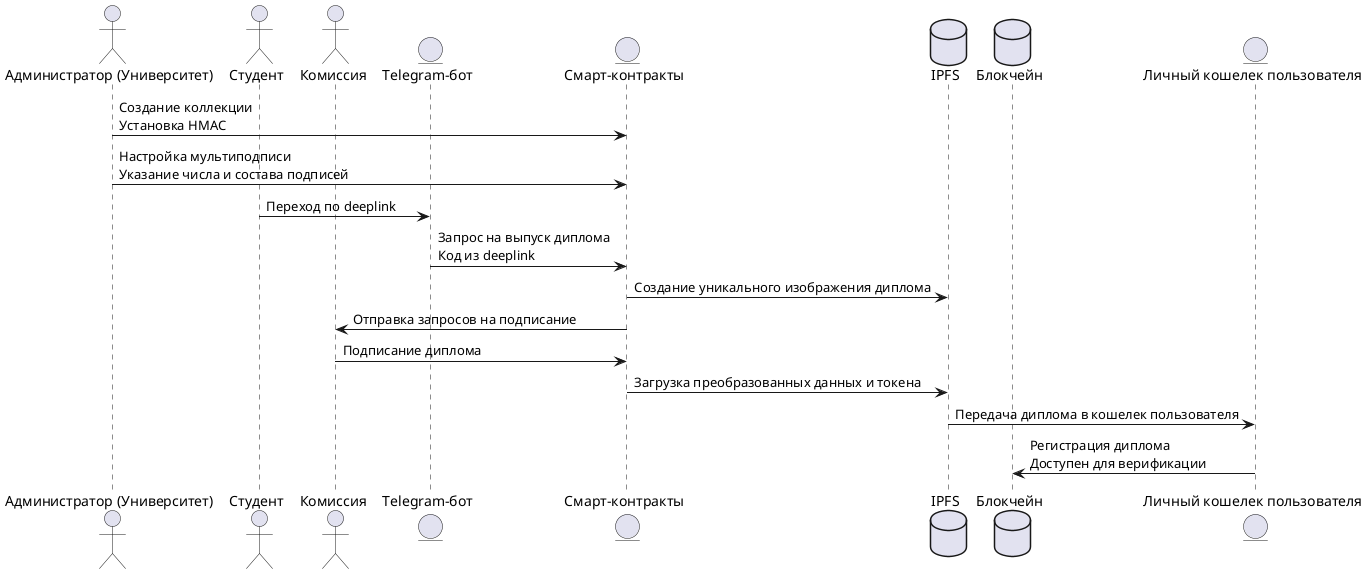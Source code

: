 @startuml diploma_issue

actor "Администратор (Университет)" as Admin
actor "Студент" as Student
actor "Комиссия" as Committee
entity "Telegram-бот" as Bot
entity "Смарт-контракты" as Contracts
database "IPFS" as IPFS
database "Блокчейн" as Blockchain
entity "Личный кошелек пользователя" as Wallet

Admin -> Contracts: Создание коллекции\nУстановка HMAC
Admin -> Contracts: Настройка мультиподписи\nУказание числа и состава подписей
Student -> Bot: Переход по deeplink
Bot -> Contracts: Запрос на выпуск диплома\nКод из deeplink
Contracts -> IPFS: Создание уникального изображения диплома
Contracts -> Committee: Отправка запросов на подписание
Committee -> Contracts: Подписание диплома
Contracts -> IPFS: Загрузка преобразованных данных и токена
IPFS -> Wallet: Передача диплома в кошелек пользователя
Wallet -> Blockchain: Регистрация диплома\nДоступен для верификации

@enduml
